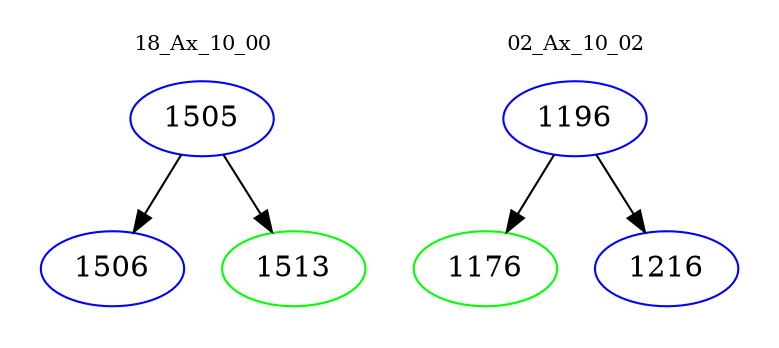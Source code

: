 digraph{
subgraph cluster_0 {
color = white
label = "18_Ax_10_00";
fontsize=10;
T0_1505 [label="1505", color="blue"]
T0_1505 -> T0_1506 [color="black"]
T0_1506 [label="1506", color="blue"]
T0_1505 -> T0_1513 [color="black"]
T0_1513 [label="1513", color="green"]
}
subgraph cluster_1 {
color = white
label = "02_Ax_10_02";
fontsize=10;
T1_1196 [label="1196", color="blue"]
T1_1196 -> T1_1176 [color="black"]
T1_1176 [label="1176", color="green"]
T1_1196 -> T1_1216 [color="black"]
T1_1216 [label="1216", color="blue"]
}
}
